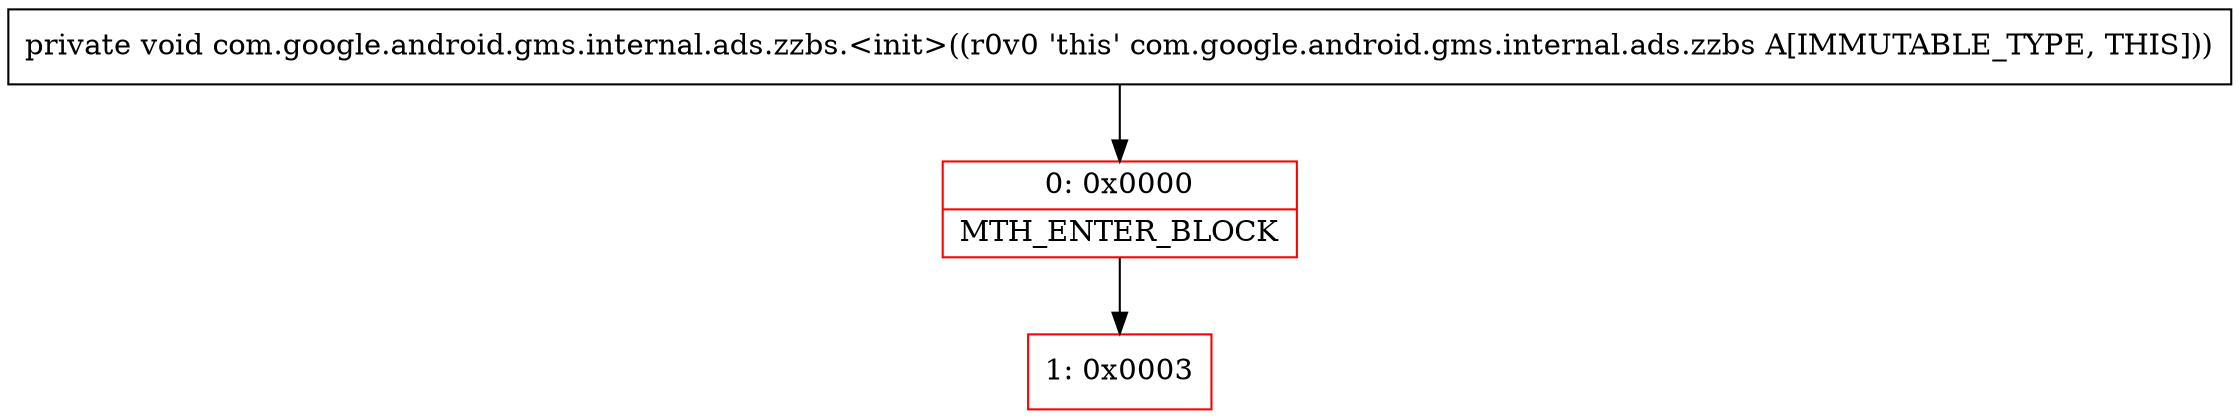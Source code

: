 digraph "CFG forcom.google.android.gms.internal.ads.zzbs.\<init\>()V" {
subgraph cluster_Region_1904669505 {
label = "R(0)";
node [shape=record,color=blue];
}
Node_0 [shape=record,color=red,label="{0\:\ 0x0000|MTH_ENTER_BLOCK\l}"];
Node_1 [shape=record,color=red,label="{1\:\ 0x0003}"];
MethodNode[shape=record,label="{private void com.google.android.gms.internal.ads.zzbs.\<init\>((r0v0 'this' com.google.android.gms.internal.ads.zzbs A[IMMUTABLE_TYPE, THIS])) }"];
MethodNode -> Node_0;
Node_0 -> Node_1;
}

